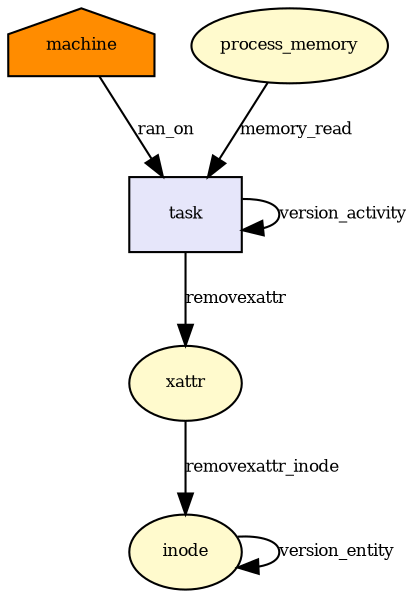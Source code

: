 digraph RGL__DirectedAdjacencyGraph {machine[fontsize = 8,label = machine,shape = house, fillcolor="#ff8c00", style = filled]

task[fontsize = 8,label = task,shape = rectangle, fillcolor="#e6e6fa", style = filled]

machine -> task[fontsize = 8,label = ran_on]

process_memory[fontsize = 8,label = process_memory,shape = ellipse, fillcolor="#fffacd", style = filled]

process_memory -> task[fontsize = 8,label = memory_read]

xattr[fontsize = 8,label = xattr,shape = ellipse, fillcolor="#fffacd", style = filled]

task -> xattr[fontsize = 8,label = removexattr]

inode[fontsize = 8,label = inode,shape = ellipse, fillcolor="#fffacd", style = filled]

xattr -> inode[fontsize = 8,label = removexattr_inode]

task -> task[fontsize = 8,label = version_activity]

inode -> inode[fontsize = 8,label = version_entity]

}